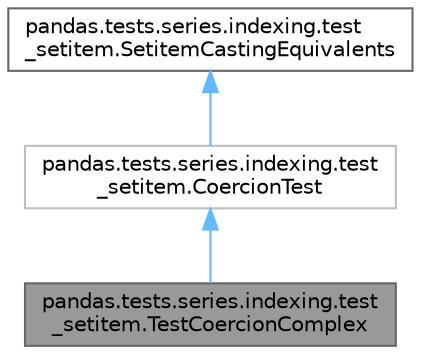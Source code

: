 digraph "pandas.tests.series.indexing.test_setitem.TestCoercionComplex"
{
 // LATEX_PDF_SIZE
  bgcolor="transparent";
  edge [fontname=Helvetica,fontsize=10,labelfontname=Helvetica,labelfontsize=10];
  node [fontname=Helvetica,fontsize=10,shape=box,height=0.2,width=0.4];
  Node1 [id="Node000001",label="pandas.tests.series.indexing.test\l_setitem.TestCoercionComplex",height=0.2,width=0.4,color="gray40", fillcolor="grey60", style="filled", fontcolor="black",tooltip=" "];
  Node2 -> Node1 [id="edge3_Node000001_Node000002",dir="back",color="steelblue1",style="solid",tooltip=" "];
  Node2 [id="Node000002",label="pandas.tests.series.indexing.test\l_setitem.CoercionTest",height=0.2,width=0.4,color="grey75", fillcolor="white", style="filled",URL="$dc/d21/classpandas_1_1tests_1_1series_1_1indexing_1_1test__setitem_1_1CoercionTest.html",tooltip=" "];
  Node3 -> Node2 [id="edge4_Node000002_Node000003",dir="back",color="steelblue1",style="solid",tooltip=" "];
  Node3 [id="Node000003",label="pandas.tests.series.indexing.test\l_setitem.SetitemCastingEquivalents",height=0.2,width=0.4,color="gray40", fillcolor="white", style="filled",URL="$da/d0b/classpandas_1_1tests_1_1series_1_1indexing_1_1test__setitem_1_1SetitemCastingEquivalents.html",tooltip=" "];
}
